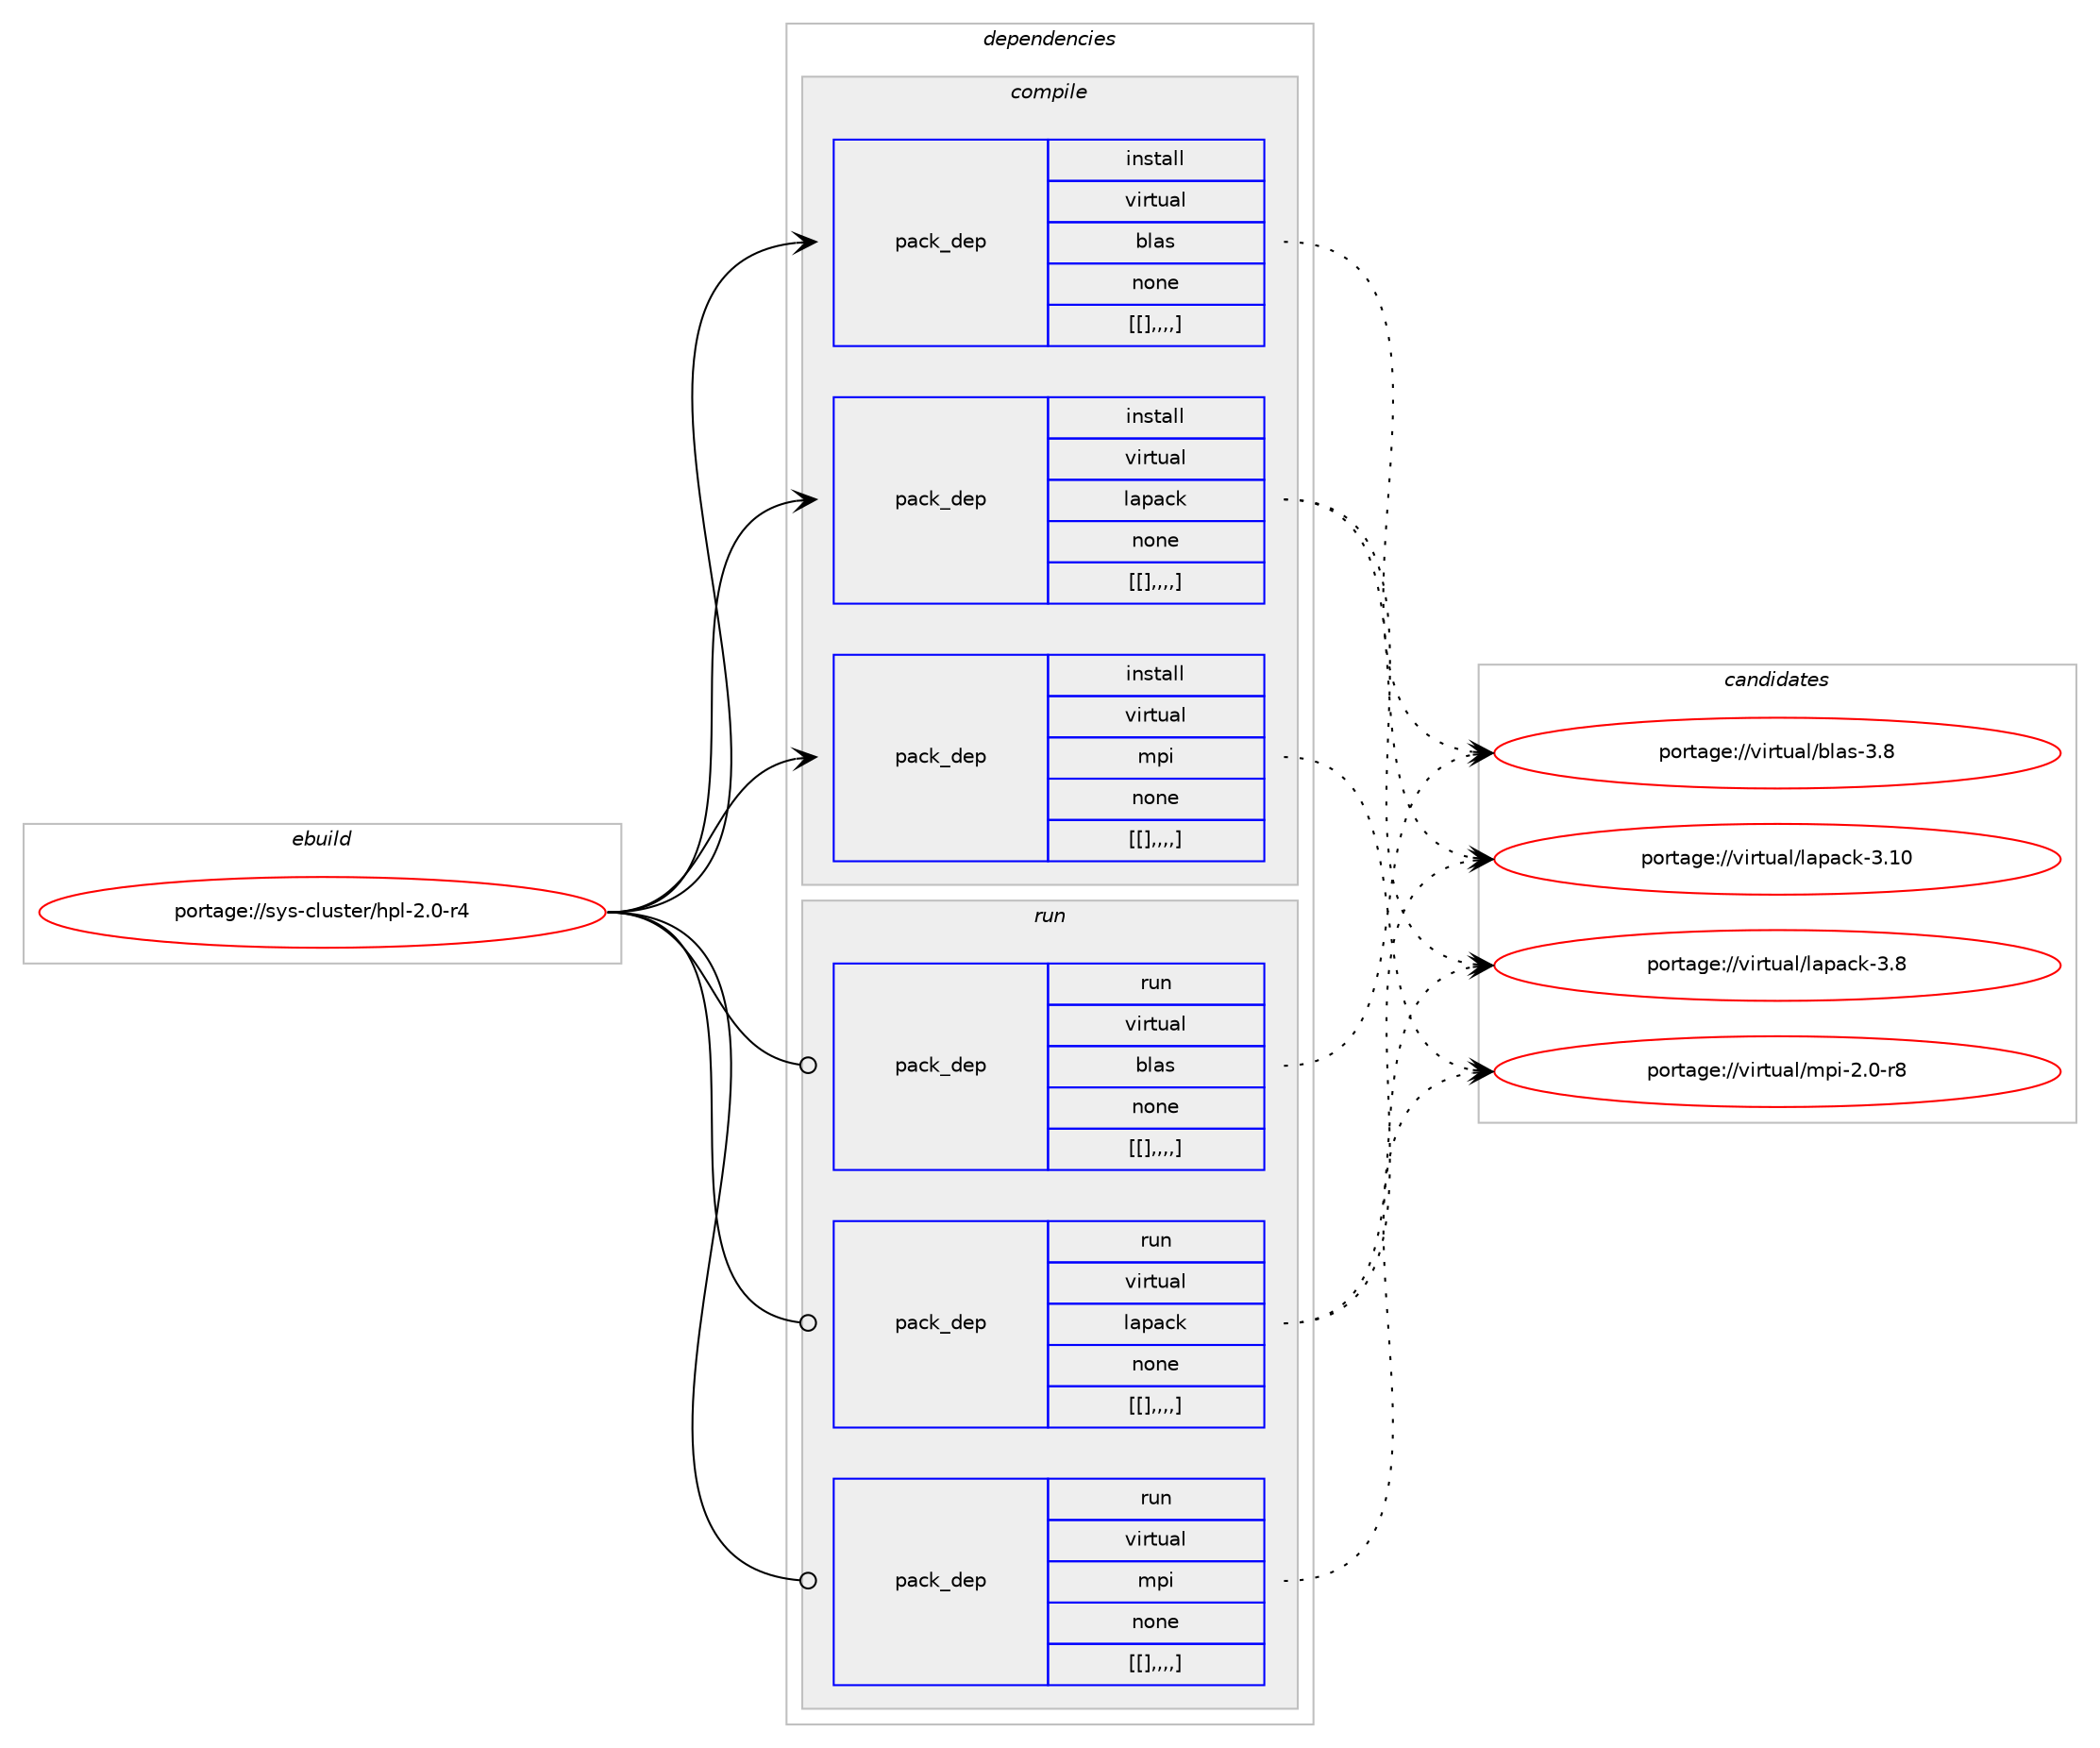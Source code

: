 digraph prolog {

# *************
# Graph options
# *************

newrank=true;
concentrate=true;
compound=true;
graph [rankdir=LR,fontname=Helvetica,fontsize=10,ranksep=1.5];#, ranksep=2.5, nodesep=0.2];
edge  [arrowhead=vee];
node  [fontname=Helvetica,fontsize=10];

# **********
# The ebuild
# **********

subgraph cluster_leftcol {
color=gray;
label=<<i>ebuild</i>>;
id [label="portage://sys-cluster/hpl-2.0-r4", color=red, width=4, href="../sys-cluster/hpl-2.0-r4.svg"];
}

# ****************
# The dependencies
# ****************

subgraph cluster_midcol {
color=gray;
label=<<i>dependencies</i>>;
subgraph cluster_compile {
fillcolor="#eeeeee";
style=filled;
label=<<i>compile</i>>;
subgraph pack326271 {
dependency448097 [label=<<TABLE BORDER="0" CELLBORDER="1" CELLSPACING="0" CELLPADDING="4" WIDTH="220"><TR><TD ROWSPAN="6" CELLPADDING="30">pack_dep</TD></TR><TR><TD WIDTH="110">install</TD></TR><TR><TD>virtual</TD></TR><TR><TD>blas</TD></TR><TR><TD>none</TD></TR><TR><TD>[[],,,,]</TD></TR></TABLE>>, shape=none, color=blue];
}
id:e -> dependency448097:w [weight=20,style="solid",arrowhead="vee"];
subgraph pack326272 {
dependency448098 [label=<<TABLE BORDER="0" CELLBORDER="1" CELLSPACING="0" CELLPADDING="4" WIDTH="220"><TR><TD ROWSPAN="6" CELLPADDING="30">pack_dep</TD></TR><TR><TD WIDTH="110">install</TD></TR><TR><TD>virtual</TD></TR><TR><TD>lapack</TD></TR><TR><TD>none</TD></TR><TR><TD>[[],,,,]</TD></TR></TABLE>>, shape=none, color=blue];
}
id:e -> dependency448098:w [weight=20,style="solid",arrowhead="vee"];
subgraph pack326273 {
dependency448099 [label=<<TABLE BORDER="0" CELLBORDER="1" CELLSPACING="0" CELLPADDING="4" WIDTH="220"><TR><TD ROWSPAN="6" CELLPADDING="30">pack_dep</TD></TR><TR><TD WIDTH="110">install</TD></TR><TR><TD>virtual</TD></TR><TR><TD>mpi</TD></TR><TR><TD>none</TD></TR><TR><TD>[[],,,,]</TD></TR></TABLE>>, shape=none, color=blue];
}
id:e -> dependency448099:w [weight=20,style="solid",arrowhead="vee"];
}
subgraph cluster_compileandrun {
fillcolor="#eeeeee";
style=filled;
label=<<i>compile and run</i>>;
}
subgraph cluster_run {
fillcolor="#eeeeee";
style=filled;
label=<<i>run</i>>;
subgraph pack326274 {
dependency448100 [label=<<TABLE BORDER="0" CELLBORDER="1" CELLSPACING="0" CELLPADDING="4" WIDTH="220"><TR><TD ROWSPAN="6" CELLPADDING="30">pack_dep</TD></TR><TR><TD WIDTH="110">run</TD></TR><TR><TD>virtual</TD></TR><TR><TD>blas</TD></TR><TR><TD>none</TD></TR><TR><TD>[[],,,,]</TD></TR></TABLE>>, shape=none, color=blue];
}
id:e -> dependency448100:w [weight=20,style="solid",arrowhead="odot"];
subgraph pack326275 {
dependency448101 [label=<<TABLE BORDER="0" CELLBORDER="1" CELLSPACING="0" CELLPADDING="4" WIDTH="220"><TR><TD ROWSPAN="6" CELLPADDING="30">pack_dep</TD></TR><TR><TD WIDTH="110">run</TD></TR><TR><TD>virtual</TD></TR><TR><TD>lapack</TD></TR><TR><TD>none</TD></TR><TR><TD>[[],,,,]</TD></TR></TABLE>>, shape=none, color=blue];
}
id:e -> dependency448101:w [weight=20,style="solid",arrowhead="odot"];
subgraph pack326276 {
dependency448102 [label=<<TABLE BORDER="0" CELLBORDER="1" CELLSPACING="0" CELLPADDING="4" WIDTH="220"><TR><TD ROWSPAN="6" CELLPADDING="30">pack_dep</TD></TR><TR><TD WIDTH="110">run</TD></TR><TR><TD>virtual</TD></TR><TR><TD>mpi</TD></TR><TR><TD>none</TD></TR><TR><TD>[[],,,,]</TD></TR></TABLE>>, shape=none, color=blue];
}
id:e -> dependency448102:w [weight=20,style="solid",arrowhead="odot"];
}
}

# **************
# The candidates
# **************

subgraph cluster_choices {
rank=same;
color=gray;
label=<<i>candidates</i>>;

subgraph choice326271 {
color=black;
nodesep=1;
choice1181051141161179710847981089711545514656 [label="portage://virtual/blas-3.8", color=red, width=4,href="../virtual/blas-3.8.svg"];
dependency448097:e -> choice1181051141161179710847981089711545514656:w [style=dotted,weight="100"];
}
subgraph choice326272 {
color=black;
nodesep=1;
choice11810511411611797108471089711297991074551464948 [label="portage://virtual/lapack-3.10", color=red, width=4,href="../virtual/lapack-3.10.svg"];
choice118105114116117971084710897112979910745514656 [label="portage://virtual/lapack-3.8", color=red, width=4,href="../virtual/lapack-3.8.svg"];
dependency448098:e -> choice11810511411611797108471089711297991074551464948:w [style=dotted,weight="100"];
dependency448098:e -> choice118105114116117971084710897112979910745514656:w [style=dotted,weight="100"];
}
subgraph choice326273 {
color=black;
nodesep=1;
choice1181051141161179710847109112105455046484511456 [label="portage://virtual/mpi-2.0-r8", color=red, width=4,href="../virtual/mpi-2.0-r8.svg"];
dependency448099:e -> choice1181051141161179710847109112105455046484511456:w [style=dotted,weight="100"];
}
subgraph choice326274 {
color=black;
nodesep=1;
choice1181051141161179710847981089711545514656 [label="portage://virtual/blas-3.8", color=red, width=4,href="../virtual/blas-3.8.svg"];
dependency448100:e -> choice1181051141161179710847981089711545514656:w [style=dotted,weight="100"];
}
subgraph choice326275 {
color=black;
nodesep=1;
choice11810511411611797108471089711297991074551464948 [label="portage://virtual/lapack-3.10", color=red, width=4,href="../virtual/lapack-3.10.svg"];
choice118105114116117971084710897112979910745514656 [label="portage://virtual/lapack-3.8", color=red, width=4,href="../virtual/lapack-3.8.svg"];
dependency448101:e -> choice11810511411611797108471089711297991074551464948:w [style=dotted,weight="100"];
dependency448101:e -> choice118105114116117971084710897112979910745514656:w [style=dotted,weight="100"];
}
subgraph choice326276 {
color=black;
nodesep=1;
choice1181051141161179710847109112105455046484511456 [label="portage://virtual/mpi-2.0-r8", color=red, width=4,href="../virtual/mpi-2.0-r8.svg"];
dependency448102:e -> choice1181051141161179710847109112105455046484511456:w [style=dotted,weight="100"];
}
}

}
